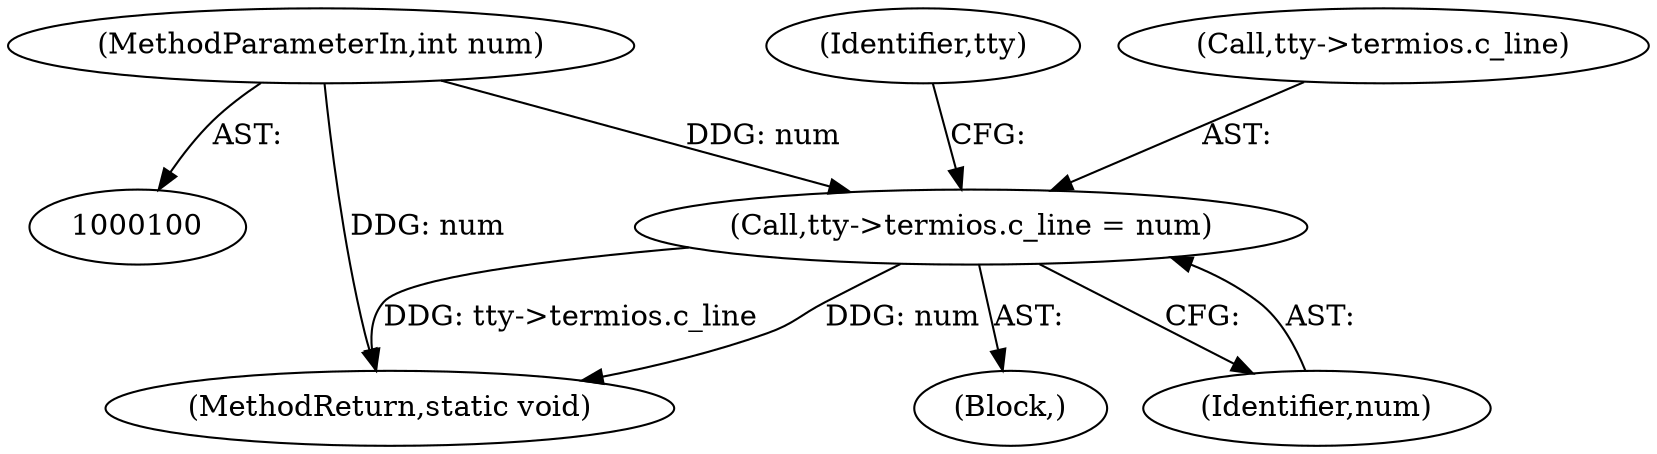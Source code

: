 digraph "0_linux_dd42bf1197144ede075a9d4793123f7689e164bc@pointer" {
"1000109" [label="(Call,tty->termios.c_line = num)"];
"1000102" [label="(MethodParameterIn,int num)"];
"1000119" [label="(Identifier,tty)"];
"1000131" [label="(MethodReturn,static void)"];
"1000103" [label="(Block,)"];
"1000109" [label="(Call,tty->termios.c_line = num)"];
"1000110" [label="(Call,tty->termios.c_line)"];
"1000102" [label="(MethodParameterIn,int num)"];
"1000115" [label="(Identifier,num)"];
"1000109" -> "1000103"  [label="AST: "];
"1000109" -> "1000115"  [label="CFG: "];
"1000110" -> "1000109"  [label="AST: "];
"1000115" -> "1000109"  [label="AST: "];
"1000119" -> "1000109"  [label="CFG: "];
"1000109" -> "1000131"  [label="DDG: num"];
"1000109" -> "1000131"  [label="DDG: tty->termios.c_line"];
"1000102" -> "1000109"  [label="DDG: num"];
"1000102" -> "1000100"  [label="AST: "];
"1000102" -> "1000131"  [label="DDG: num"];
}
